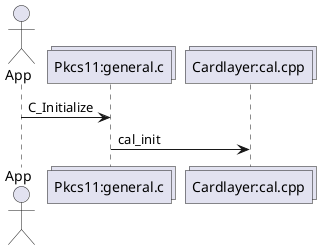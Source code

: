 @startuml
actor App
collections "Pkcs11:general.c" as gen
collections "Cardlayer:cal.cpp" as cal

App -> gen: C_Initialize
gen -> cal: cal_init

@enduml